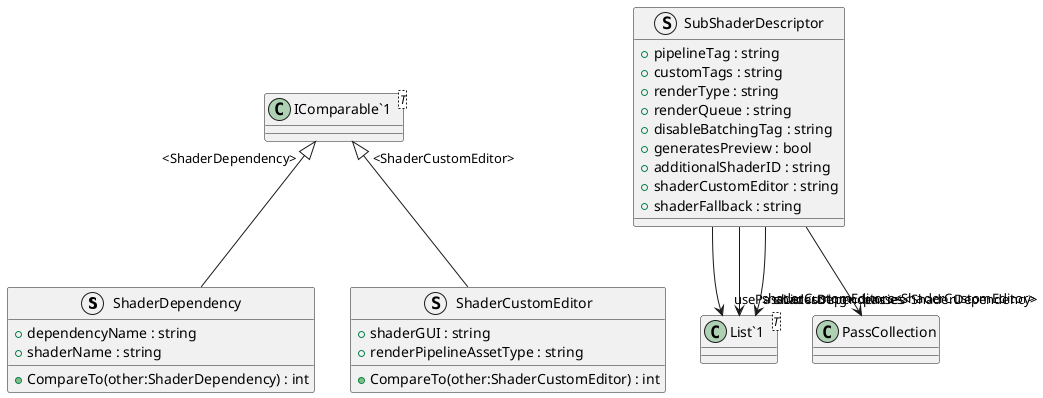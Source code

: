 @startuml
struct ShaderDependency {
    + dependencyName : string
    + shaderName : string
    + CompareTo(other:ShaderDependency) : int
}
struct ShaderCustomEditor {
    + shaderGUI : string
    + renderPipelineAssetType : string
    + CompareTo(other:ShaderCustomEditor) : int
}
struct SubShaderDescriptor {
    + pipelineTag : string
    + customTags : string
    + renderType : string
    + renderQueue : string
    + disableBatchingTag : string
    + generatesPreview : bool
    + additionalShaderID : string
    + shaderCustomEditor : string
    + shaderFallback : string
}
class "IComparable`1"<T> {
}
class "List`1"<T> {
}
"IComparable`1" "<ShaderDependency>" <|-- ShaderDependency
"IComparable`1" "<ShaderCustomEditor>" <|-- ShaderCustomEditor
SubShaderDescriptor --> "passes" PassCollection
SubShaderDescriptor --> "usePassList<string>" "List`1"
SubShaderDescriptor --> "shaderDependencies<ShaderDependency>" "List`1"
SubShaderDescriptor --> "shaderCustomEditors<ShaderCustomEditor>" "List`1"
@enduml
